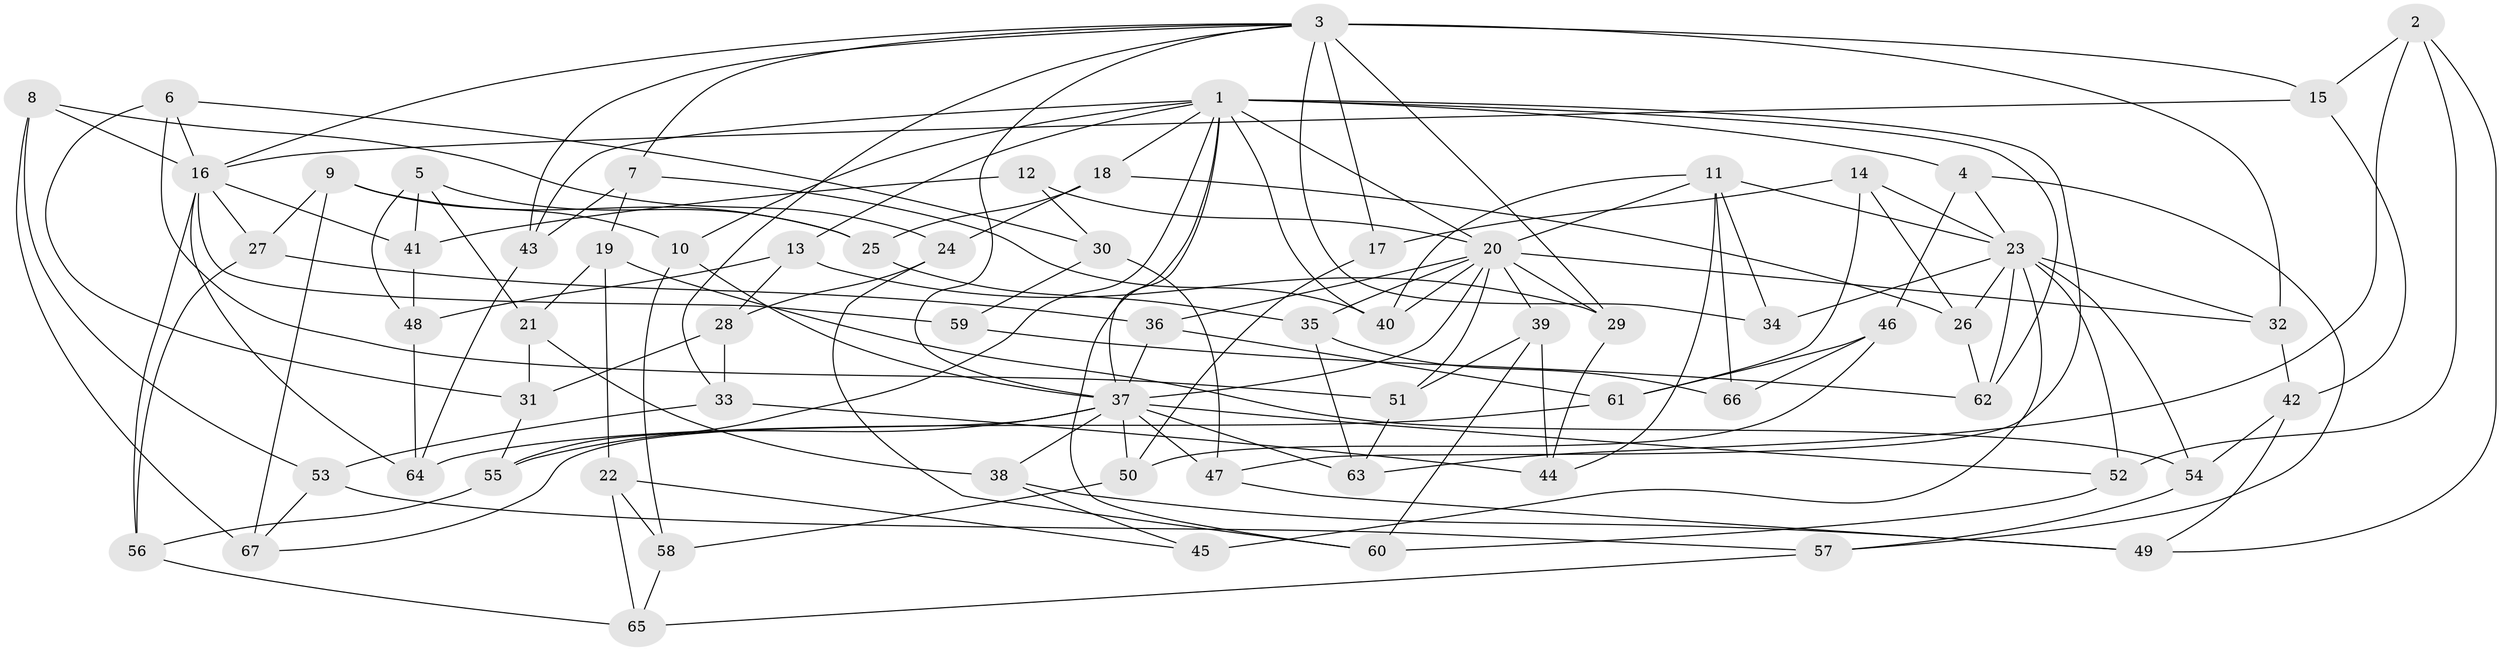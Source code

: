 // original degree distribution, {4: 1.0}
// Generated by graph-tools (version 1.1) at 2025/53/03/04/25 22:53:55]
// undirected, 67 vertices, 152 edges
graph export_dot {
  node [color=gray90,style=filled];
  1;
  2;
  3;
  4;
  5;
  6;
  7;
  8;
  9;
  10;
  11;
  12;
  13;
  14;
  15;
  16;
  17;
  18;
  19;
  20;
  21;
  22;
  23;
  24;
  25;
  26;
  27;
  28;
  29;
  30;
  31;
  32;
  33;
  34;
  35;
  36;
  37;
  38;
  39;
  40;
  41;
  42;
  43;
  44;
  45;
  46;
  47;
  48;
  49;
  50;
  51;
  52;
  53;
  54;
  55;
  56;
  57;
  58;
  59;
  60;
  61;
  62;
  63;
  64;
  65;
  66;
  67;
  1 -- 4 [weight=1.0];
  1 -- 10 [weight=1.0];
  1 -- 13 [weight=1.0];
  1 -- 18 [weight=1.0];
  1 -- 20 [weight=1.0];
  1 -- 37 [weight=1.0];
  1 -- 40 [weight=1.0];
  1 -- 43 [weight=1.0];
  1 -- 47 [weight=1.0];
  1 -- 55 [weight=1.0];
  1 -- 60 [weight=1.0];
  1 -- 62 [weight=1.0];
  2 -- 15 [weight=1.0];
  2 -- 49 [weight=1.0];
  2 -- 52 [weight=1.0];
  2 -- 63 [weight=1.0];
  3 -- 7 [weight=1.0];
  3 -- 15 [weight=1.0];
  3 -- 16 [weight=1.0];
  3 -- 17 [weight=2.0];
  3 -- 29 [weight=1.0];
  3 -- 32 [weight=1.0];
  3 -- 33 [weight=1.0];
  3 -- 34 [weight=2.0];
  3 -- 37 [weight=1.0];
  3 -- 43 [weight=1.0];
  4 -- 23 [weight=1.0];
  4 -- 46 [weight=1.0];
  4 -- 57 [weight=1.0];
  5 -- 21 [weight=1.0];
  5 -- 25 [weight=1.0];
  5 -- 41 [weight=1.0];
  5 -- 48 [weight=1.0];
  6 -- 16 [weight=1.0];
  6 -- 30 [weight=1.0];
  6 -- 31 [weight=1.0];
  6 -- 51 [weight=1.0];
  7 -- 19 [weight=1.0];
  7 -- 40 [weight=1.0];
  7 -- 43 [weight=1.0];
  8 -- 16 [weight=1.0];
  8 -- 24 [weight=1.0];
  8 -- 53 [weight=1.0];
  8 -- 67 [weight=1.0];
  9 -- 10 [weight=1.0];
  9 -- 25 [weight=1.0];
  9 -- 27 [weight=1.0];
  9 -- 67 [weight=1.0];
  10 -- 37 [weight=1.0];
  10 -- 58 [weight=1.0];
  11 -- 20 [weight=1.0];
  11 -- 23 [weight=2.0];
  11 -- 34 [weight=1.0];
  11 -- 40 [weight=1.0];
  11 -- 44 [weight=1.0];
  11 -- 66 [weight=2.0];
  12 -- 20 [weight=2.0];
  12 -- 30 [weight=1.0];
  12 -- 41 [weight=1.0];
  13 -- 28 [weight=1.0];
  13 -- 29 [weight=1.0];
  13 -- 48 [weight=1.0];
  14 -- 17 [weight=1.0];
  14 -- 23 [weight=1.0];
  14 -- 26 [weight=1.0];
  14 -- 61 [weight=1.0];
  15 -- 16 [weight=1.0];
  15 -- 42 [weight=1.0];
  16 -- 27 [weight=1.0];
  16 -- 41 [weight=1.0];
  16 -- 56 [weight=1.0];
  16 -- 59 [weight=2.0];
  16 -- 64 [weight=1.0];
  17 -- 50 [weight=1.0];
  18 -- 24 [weight=1.0];
  18 -- 25 [weight=1.0];
  18 -- 26 [weight=1.0];
  19 -- 21 [weight=1.0];
  19 -- 22 [weight=1.0];
  19 -- 54 [weight=1.0];
  20 -- 29 [weight=1.0];
  20 -- 32 [weight=1.0];
  20 -- 35 [weight=1.0];
  20 -- 36 [weight=1.0];
  20 -- 37 [weight=1.0];
  20 -- 39 [weight=1.0];
  20 -- 40 [weight=1.0];
  20 -- 51 [weight=1.0];
  21 -- 31 [weight=1.0];
  21 -- 38 [weight=1.0];
  22 -- 45 [weight=1.0];
  22 -- 58 [weight=1.0];
  22 -- 65 [weight=1.0];
  23 -- 26 [weight=1.0];
  23 -- 32 [weight=1.0];
  23 -- 34 [weight=1.0];
  23 -- 45 [weight=2.0];
  23 -- 52 [weight=1.0];
  23 -- 54 [weight=1.0];
  23 -- 62 [weight=1.0];
  24 -- 28 [weight=1.0];
  24 -- 60 [weight=1.0];
  25 -- 35 [weight=1.0];
  26 -- 62 [weight=1.0];
  27 -- 36 [weight=1.0];
  27 -- 56 [weight=1.0];
  28 -- 31 [weight=1.0];
  28 -- 33 [weight=1.0];
  29 -- 44 [weight=1.0];
  30 -- 47 [weight=1.0];
  30 -- 59 [weight=1.0];
  31 -- 55 [weight=1.0];
  32 -- 42 [weight=1.0];
  33 -- 44 [weight=1.0];
  33 -- 53 [weight=1.0];
  35 -- 63 [weight=1.0];
  35 -- 66 [weight=1.0];
  36 -- 37 [weight=1.0];
  36 -- 61 [weight=1.0];
  37 -- 38 [weight=1.0];
  37 -- 47 [weight=1.0];
  37 -- 50 [weight=1.0];
  37 -- 52 [weight=1.0];
  37 -- 55 [weight=1.0];
  37 -- 63 [weight=1.0];
  37 -- 67 [weight=1.0];
  38 -- 45 [weight=1.0];
  38 -- 49 [weight=1.0];
  39 -- 44 [weight=1.0];
  39 -- 51 [weight=1.0];
  39 -- 60 [weight=1.0];
  41 -- 48 [weight=1.0];
  42 -- 49 [weight=1.0];
  42 -- 54 [weight=1.0];
  43 -- 64 [weight=1.0];
  46 -- 50 [weight=1.0];
  46 -- 61 [weight=1.0];
  46 -- 66 [weight=1.0];
  47 -- 49 [weight=1.0];
  48 -- 64 [weight=1.0];
  50 -- 58 [weight=1.0];
  51 -- 63 [weight=1.0];
  52 -- 60 [weight=1.0];
  53 -- 57 [weight=1.0];
  53 -- 67 [weight=1.0];
  54 -- 57 [weight=1.0];
  55 -- 56 [weight=1.0];
  56 -- 65 [weight=1.0];
  57 -- 65 [weight=1.0];
  58 -- 65 [weight=1.0];
  59 -- 62 [weight=1.0];
  61 -- 64 [weight=1.0];
}
